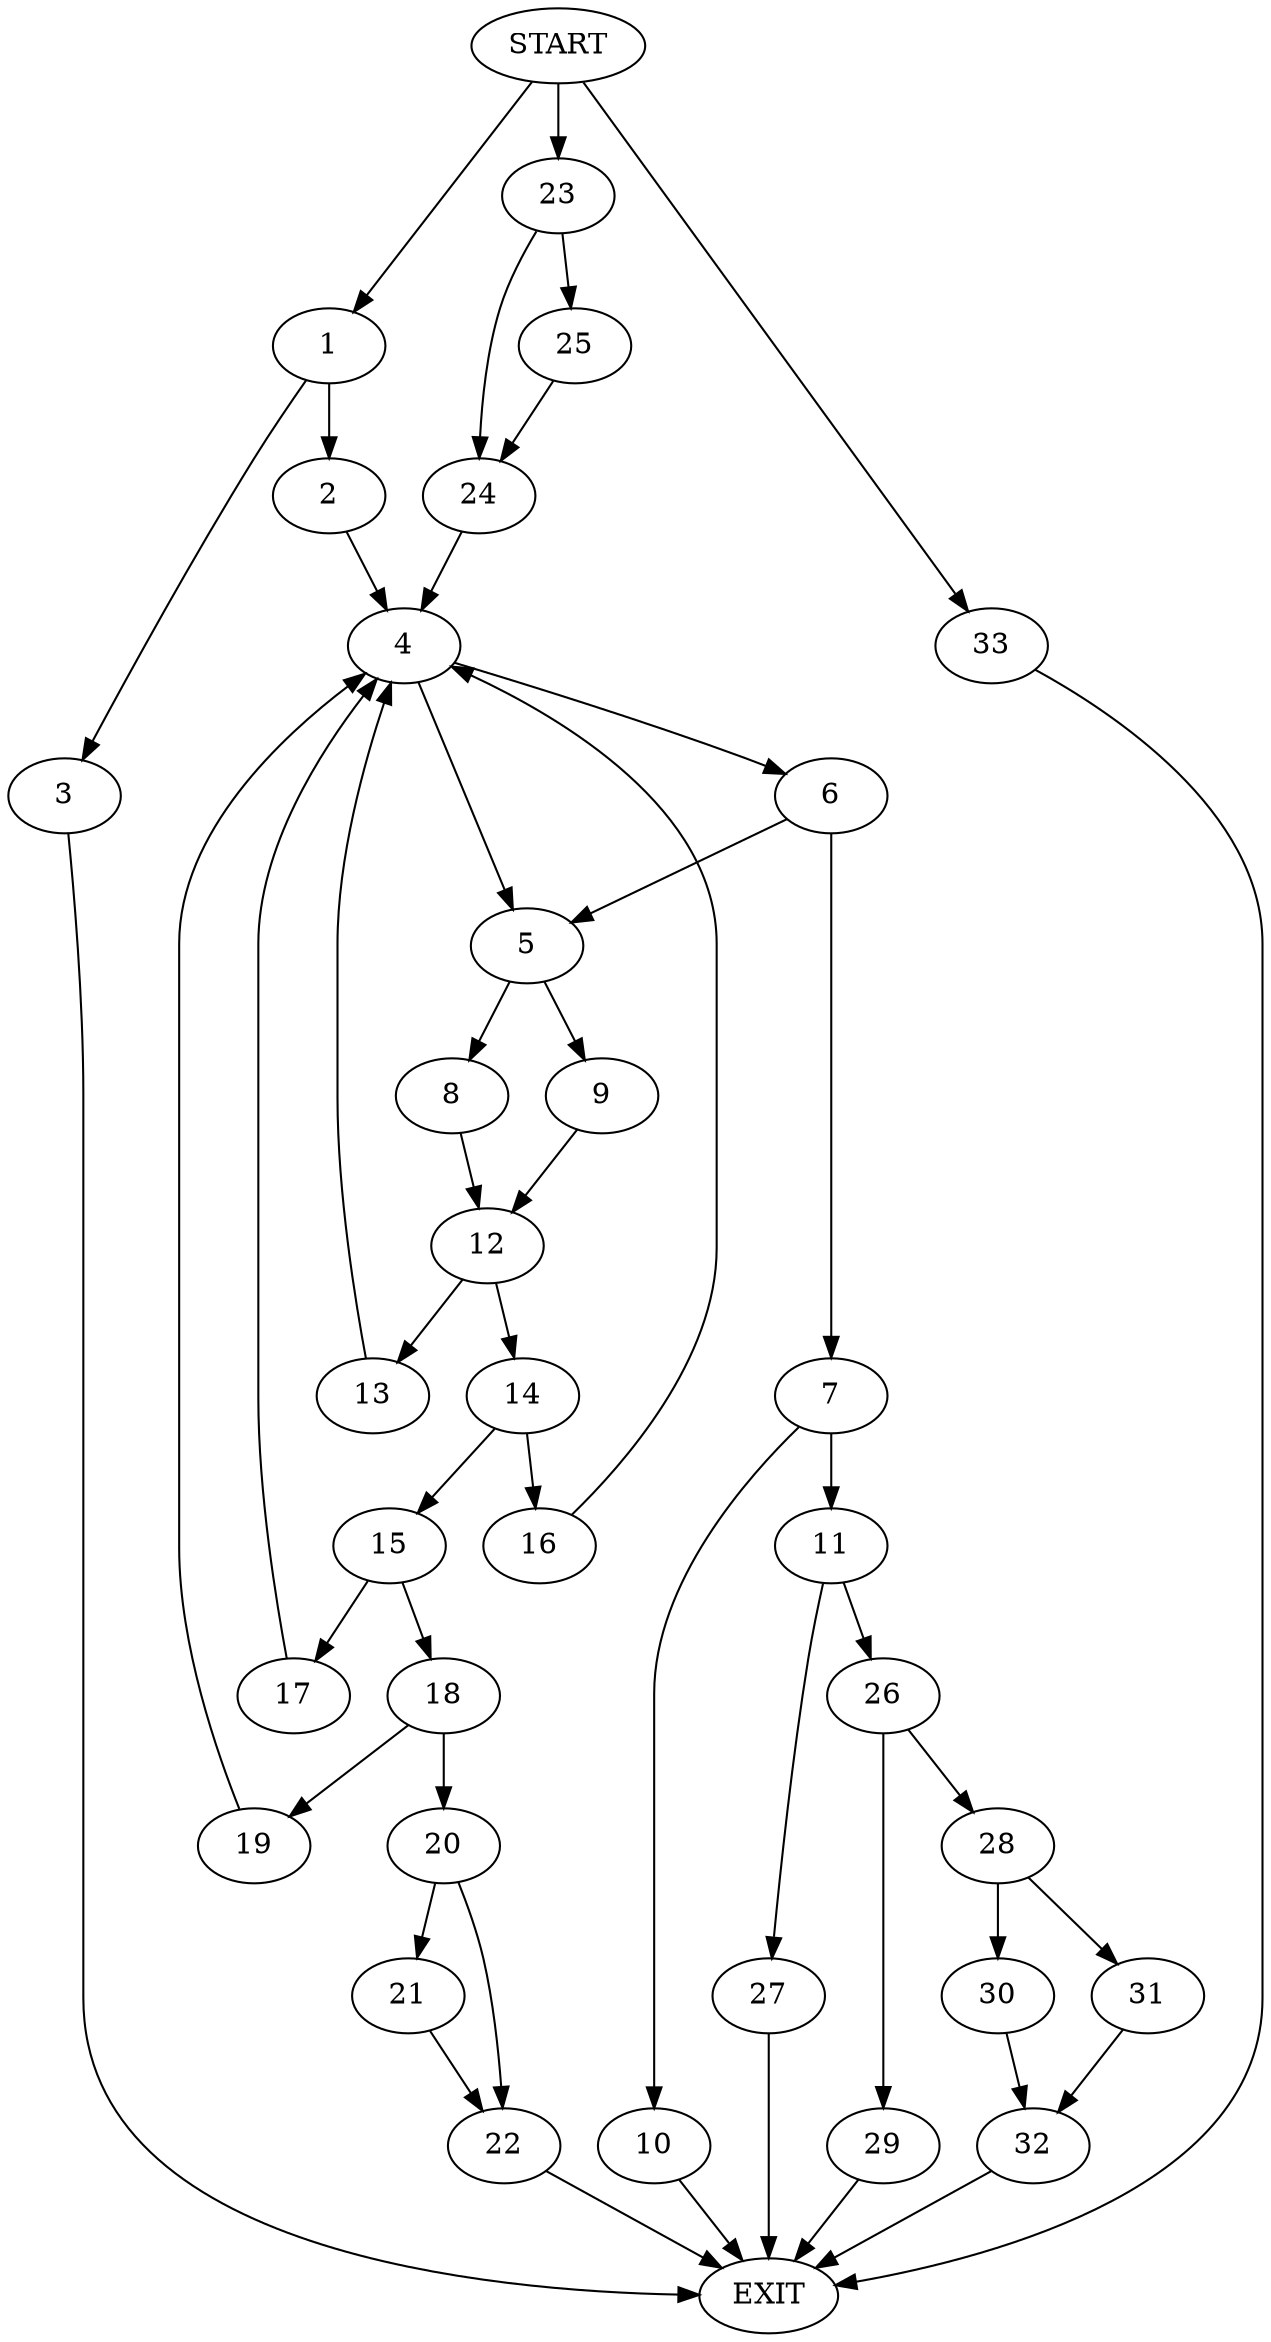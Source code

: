 digraph {
0 [label="START"]
34 [label="EXIT"]
0 -> 1
1 -> 2
1 -> 3
2 -> 4
3 -> 34
4 -> 5
4 -> 6
6 -> 5
6 -> 7
5 -> 8
5 -> 9
7 -> 10
7 -> 11
9 -> 12
8 -> 12
12 -> 13
12 -> 14
14 -> 15
14 -> 16
13 -> 4
16 -> 4
15 -> 17
15 -> 18
17 -> 4
18 -> 19
18 -> 20
19 -> 4
20 -> 21
20 -> 22
21 -> 22
22 -> 34
0 -> 23
23 -> 24
23 -> 25
25 -> 24
24 -> 4
11 -> 26
11 -> 27
10 -> 34
26 -> 28
26 -> 29
27 -> 34
28 -> 30
28 -> 31
29 -> 34
31 -> 32
30 -> 32
32 -> 34
0 -> 33
33 -> 34
}

